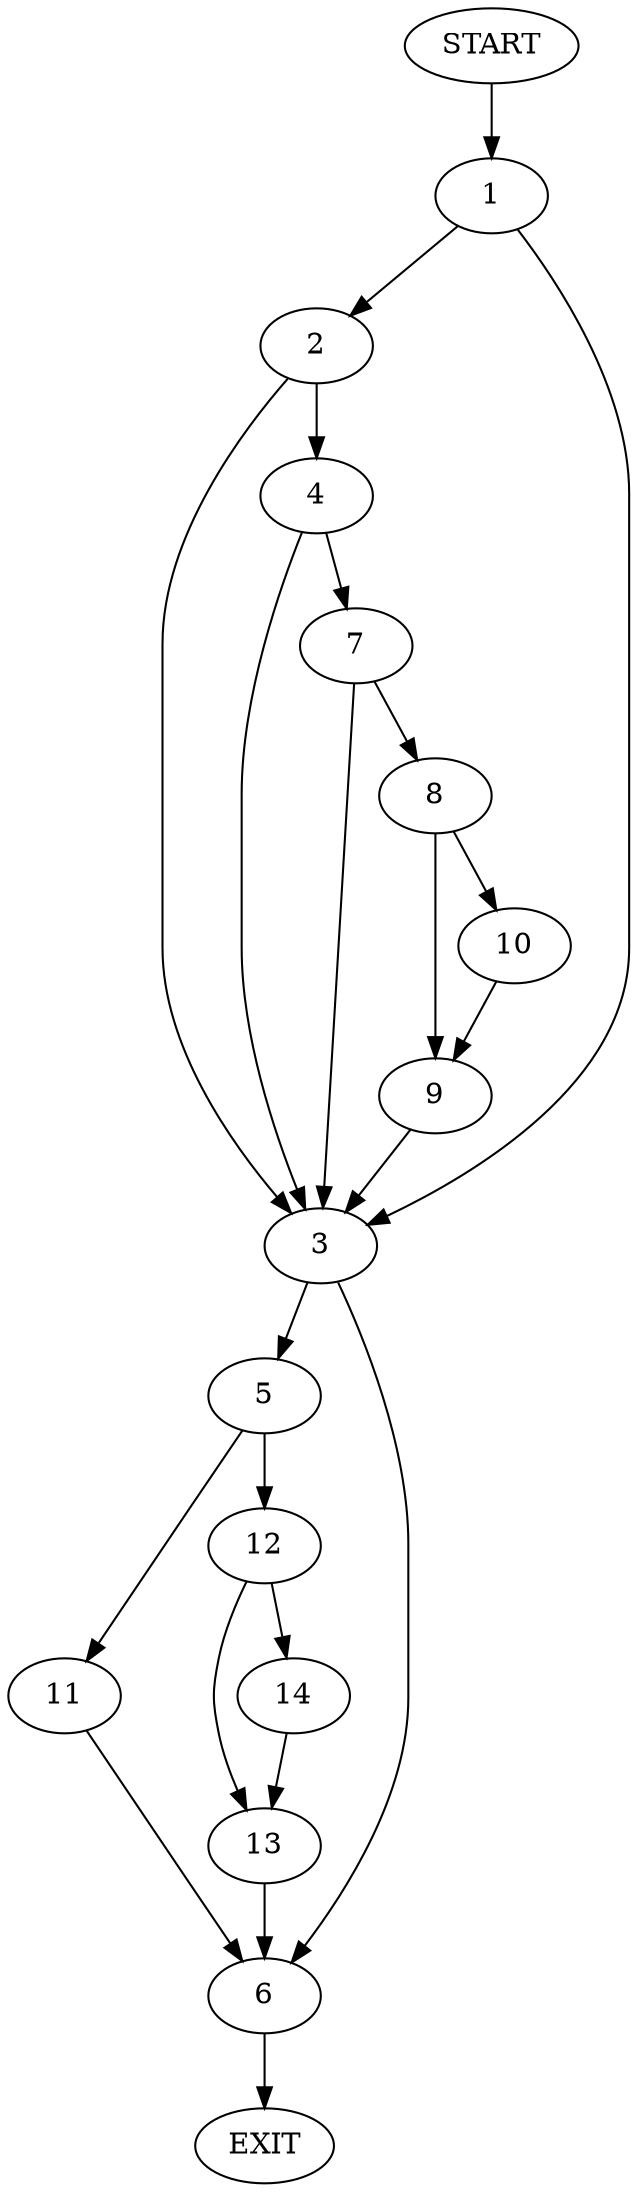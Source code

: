 digraph {
0 [label="START"]
15 [label="EXIT"]
0 -> 1
1 -> 2
1 -> 3
2 -> 4
2 -> 3
3 -> 5
3 -> 6
4 -> 7
4 -> 3
7 -> 8
7 -> 3
8 -> 9
8 -> 10
10 -> 9
9 -> 3
5 -> 11
5 -> 12
6 -> 15
11 -> 6
12 -> 13
12 -> 14
13 -> 6
14 -> 13
}
